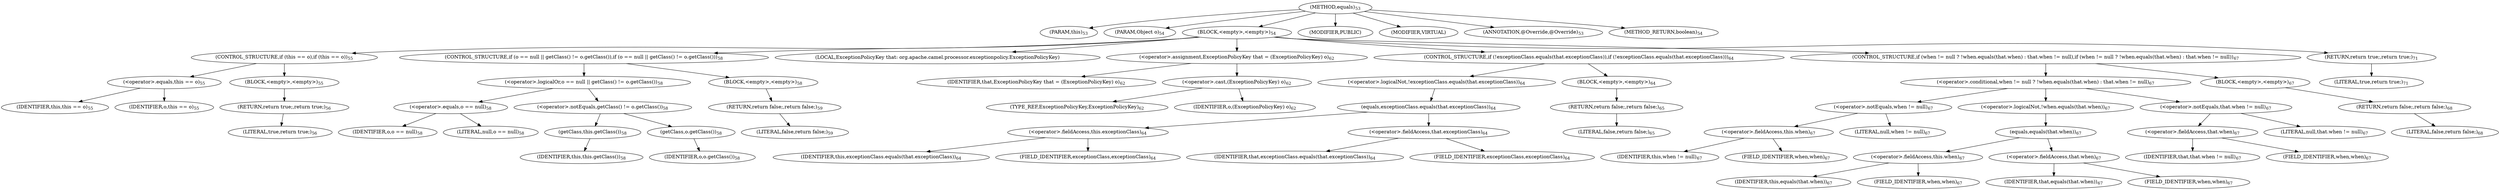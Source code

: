 digraph "equals" {  
"97" [label = <(METHOD,equals)<SUB>53</SUB>> ]
"7" [label = <(PARAM,this)<SUB>53</SUB>> ]
"98" [label = <(PARAM,Object o)<SUB>54</SUB>> ]
"99" [label = <(BLOCK,&lt;empty&gt;,&lt;empty&gt;)<SUB>54</SUB>> ]
"100" [label = <(CONTROL_STRUCTURE,if (this == o),if (this == o))<SUB>55</SUB>> ]
"101" [label = <(&lt;operator&gt;.equals,this == o)<SUB>55</SUB>> ]
"6" [label = <(IDENTIFIER,this,this == o)<SUB>55</SUB>> ]
"102" [label = <(IDENTIFIER,o,this == o)<SUB>55</SUB>> ]
"103" [label = <(BLOCK,&lt;empty&gt;,&lt;empty&gt;)<SUB>55</SUB>> ]
"104" [label = <(RETURN,return true;,return true;)<SUB>56</SUB>> ]
"105" [label = <(LITERAL,true,return true;)<SUB>56</SUB>> ]
"106" [label = <(CONTROL_STRUCTURE,if (o == null || getClass() != o.getClass()),if (o == null || getClass() != o.getClass()))<SUB>58</SUB>> ]
"107" [label = <(&lt;operator&gt;.logicalOr,o == null || getClass() != o.getClass())<SUB>58</SUB>> ]
"108" [label = <(&lt;operator&gt;.equals,o == null)<SUB>58</SUB>> ]
"109" [label = <(IDENTIFIER,o,o == null)<SUB>58</SUB>> ]
"110" [label = <(LITERAL,null,o == null)<SUB>58</SUB>> ]
"111" [label = <(&lt;operator&gt;.notEquals,getClass() != o.getClass())<SUB>58</SUB>> ]
"112" [label = <(getClass,this.getClass())<SUB>58</SUB>> ]
"8" [label = <(IDENTIFIER,this,this.getClass())<SUB>58</SUB>> ]
"113" [label = <(getClass,o.getClass())<SUB>58</SUB>> ]
"114" [label = <(IDENTIFIER,o,o.getClass())<SUB>58</SUB>> ]
"115" [label = <(BLOCK,&lt;empty&gt;,&lt;empty&gt;)<SUB>58</SUB>> ]
"116" [label = <(RETURN,return false;,return false;)<SUB>59</SUB>> ]
"117" [label = <(LITERAL,false,return false;)<SUB>59</SUB>> ]
"118" [label = <(LOCAL,ExceptionPolicyKey that: org.apache.camel.processor.exceptionpolicy.ExceptionPolicyKey)> ]
"119" [label = <(&lt;operator&gt;.assignment,ExceptionPolicyKey that = (ExceptionPolicyKey) o)<SUB>62</SUB>> ]
"120" [label = <(IDENTIFIER,that,ExceptionPolicyKey that = (ExceptionPolicyKey) o)<SUB>62</SUB>> ]
"121" [label = <(&lt;operator&gt;.cast,(ExceptionPolicyKey) o)<SUB>62</SUB>> ]
"122" [label = <(TYPE_REF,ExceptionPolicyKey,ExceptionPolicyKey)<SUB>62</SUB>> ]
"123" [label = <(IDENTIFIER,o,(ExceptionPolicyKey) o)<SUB>62</SUB>> ]
"124" [label = <(CONTROL_STRUCTURE,if (!exceptionClass.equals(that.exceptionClass)),if (!exceptionClass.equals(that.exceptionClass)))<SUB>64</SUB>> ]
"125" [label = <(&lt;operator&gt;.logicalNot,!exceptionClass.equals(that.exceptionClass))<SUB>64</SUB>> ]
"126" [label = <(equals,exceptionClass.equals(that.exceptionClass))<SUB>64</SUB>> ]
"127" [label = <(&lt;operator&gt;.fieldAccess,this.exceptionClass)<SUB>64</SUB>> ]
"128" [label = <(IDENTIFIER,this,exceptionClass.equals(that.exceptionClass))<SUB>64</SUB>> ]
"129" [label = <(FIELD_IDENTIFIER,exceptionClass,exceptionClass)<SUB>64</SUB>> ]
"130" [label = <(&lt;operator&gt;.fieldAccess,that.exceptionClass)<SUB>64</SUB>> ]
"131" [label = <(IDENTIFIER,that,exceptionClass.equals(that.exceptionClass))<SUB>64</SUB>> ]
"132" [label = <(FIELD_IDENTIFIER,exceptionClass,exceptionClass)<SUB>64</SUB>> ]
"133" [label = <(BLOCK,&lt;empty&gt;,&lt;empty&gt;)<SUB>64</SUB>> ]
"134" [label = <(RETURN,return false;,return false;)<SUB>65</SUB>> ]
"135" [label = <(LITERAL,false,return false;)<SUB>65</SUB>> ]
"136" [label = <(CONTROL_STRUCTURE,if (when != null ? !when.equals(that.when) : that.when != null),if (when != null ? !when.equals(that.when) : that.when != null))<SUB>67</SUB>> ]
"137" [label = <(&lt;operator&gt;.conditional,when != null ? !when.equals(that.when) : that.when != null)<SUB>67</SUB>> ]
"138" [label = <(&lt;operator&gt;.notEquals,when != null)<SUB>67</SUB>> ]
"139" [label = <(&lt;operator&gt;.fieldAccess,this.when)<SUB>67</SUB>> ]
"140" [label = <(IDENTIFIER,this,when != null)<SUB>67</SUB>> ]
"141" [label = <(FIELD_IDENTIFIER,when,when)<SUB>67</SUB>> ]
"142" [label = <(LITERAL,null,when != null)<SUB>67</SUB>> ]
"143" [label = <(&lt;operator&gt;.logicalNot,!when.equals(that.when))<SUB>67</SUB>> ]
"144" [label = <(equals,equals(that.when))<SUB>67</SUB>> ]
"145" [label = <(&lt;operator&gt;.fieldAccess,this.when)<SUB>67</SUB>> ]
"146" [label = <(IDENTIFIER,this,equals(that.when))<SUB>67</SUB>> ]
"147" [label = <(FIELD_IDENTIFIER,when,when)<SUB>67</SUB>> ]
"148" [label = <(&lt;operator&gt;.fieldAccess,that.when)<SUB>67</SUB>> ]
"149" [label = <(IDENTIFIER,that,equals(that.when))<SUB>67</SUB>> ]
"150" [label = <(FIELD_IDENTIFIER,when,when)<SUB>67</SUB>> ]
"151" [label = <(&lt;operator&gt;.notEquals,that.when != null)<SUB>67</SUB>> ]
"152" [label = <(&lt;operator&gt;.fieldAccess,that.when)<SUB>67</SUB>> ]
"153" [label = <(IDENTIFIER,that,that.when != null)<SUB>67</SUB>> ]
"154" [label = <(FIELD_IDENTIFIER,when,when)<SUB>67</SUB>> ]
"155" [label = <(LITERAL,null,that.when != null)<SUB>67</SUB>> ]
"156" [label = <(BLOCK,&lt;empty&gt;,&lt;empty&gt;)<SUB>67</SUB>> ]
"157" [label = <(RETURN,return false;,return false;)<SUB>68</SUB>> ]
"158" [label = <(LITERAL,false,return false;)<SUB>68</SUB>> ]
"159" [label = <(RETURN,return true;,return true;)<SUB>71</SUB>> ]
"160" [label = <(LITERAL,true,return true;)<SUB>71</SUB>> ]
"161" [label = <(MODIFIER,PUBLIC)> ]
"162" [label = <(MODIFIER,VIRTUAL)> ]
"163" [label = <(ANNOTATION,@Override,@Override)<SUB>53</SUB>> ]
"164" [label = <(METHOD_RETURN,boolean)<SUB>54</SUB>> ]
  "97" -> "7" 
  "97" -> "98" 
  "97" -> "99" 
  "97" -> "161" 
  "97" -> "162" 
  "97" -> "163" 
  "97" -> "164" 
  "99" -> "100" 
  "99" -> "106" 
  "99" -> "118" 
  "99" -> "119" 
  "99" -> "124" 
  "99" -> "136" 
  "99" -> "159" 
  "100" -> "101" 
  "100" -> "103" 
  "101" -> "6" 
  "101" -> "102" 
  "103" -> "104" 
  "104" -> "105" 
  "106" -> "107" 
  "106" -> "115" 
  "107" -> "108" 
  "107" -> "111" 
  "108" -> "109" 
  "108" -> "110" 
  "111" -> "112" 
  "111" -> "113" 
  "112" -> "8" 
  "113" -> "114" 
  "115" -> "116" 
  "116" -> "117" 
  "119" -> "120" 
  "119" -> "121" 
  "121" -> "122" 
  "121" -> "123" 
  "124" -> "125" 
  "124" -> "133" 
  "125" -> "126" 
  "126" -> "127" 
  "126" -> "130" 
  "127" -> "128" 
  "127" -> "129" 
  "130" -> "131" 
  "130" -> "132" 
  "133" -> "134" 
  "134" -> "135" 
  "136" -> "137" 
  "136" -> "156" 
  "137" -> "138" 
  "137" -> "143" 
  "137" -> "151" 
  "138" -> "139" 
  "138" -> "142" 
  "139" -> "140" 
  "139" -> "141" 
  "143" -> "144" 
  "144" -> "145" 
  "144" -> "148" 
  "145" -> "146" 
  "145" -> "147" 
  "148" -> "149" 
  "148" -> "150" 
  "151" -> "152" 
  "151" -> "155" 
  "152" -> "153" 
  "152" -> "154" 
  "156" -> "157" 
  "157" -> "158" 
  "159" -> "160" 
}

